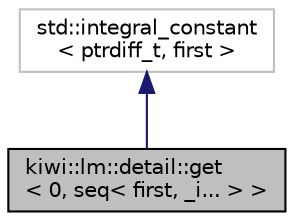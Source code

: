 digraph "kiwi::lm::detail::get&lt; 0, seq&lt; first, _i... &gt; &gt;"
{
 // LATEX_PDF_SIZE
  edge [fontname="Helvetica",fontsize="10",labelfontname="Helvetica",labelfontsize="10"];
  node [fontname="Helvetica",fontsize="10",shape=record];
  Node1 [label="kiwi::lm::detail::get\l\< 0, seq\< first, _i... \> \>",height=0.2,width=0.4,color="black", fillcolor="grey75", style="filled", fontcolor="black",tooltip=" "];
  Node2 -> Node1 [dir="back",color="midnightblue",fontsize="10",style="solid",fontname="Helvetica"];
  Node2 [label="std::integral_constant\l\< ptrdiff_t, first \>",height=0.2,width=0.4,color="grey75", fillcolor="white", style="filled",tooltip=" "];
}
